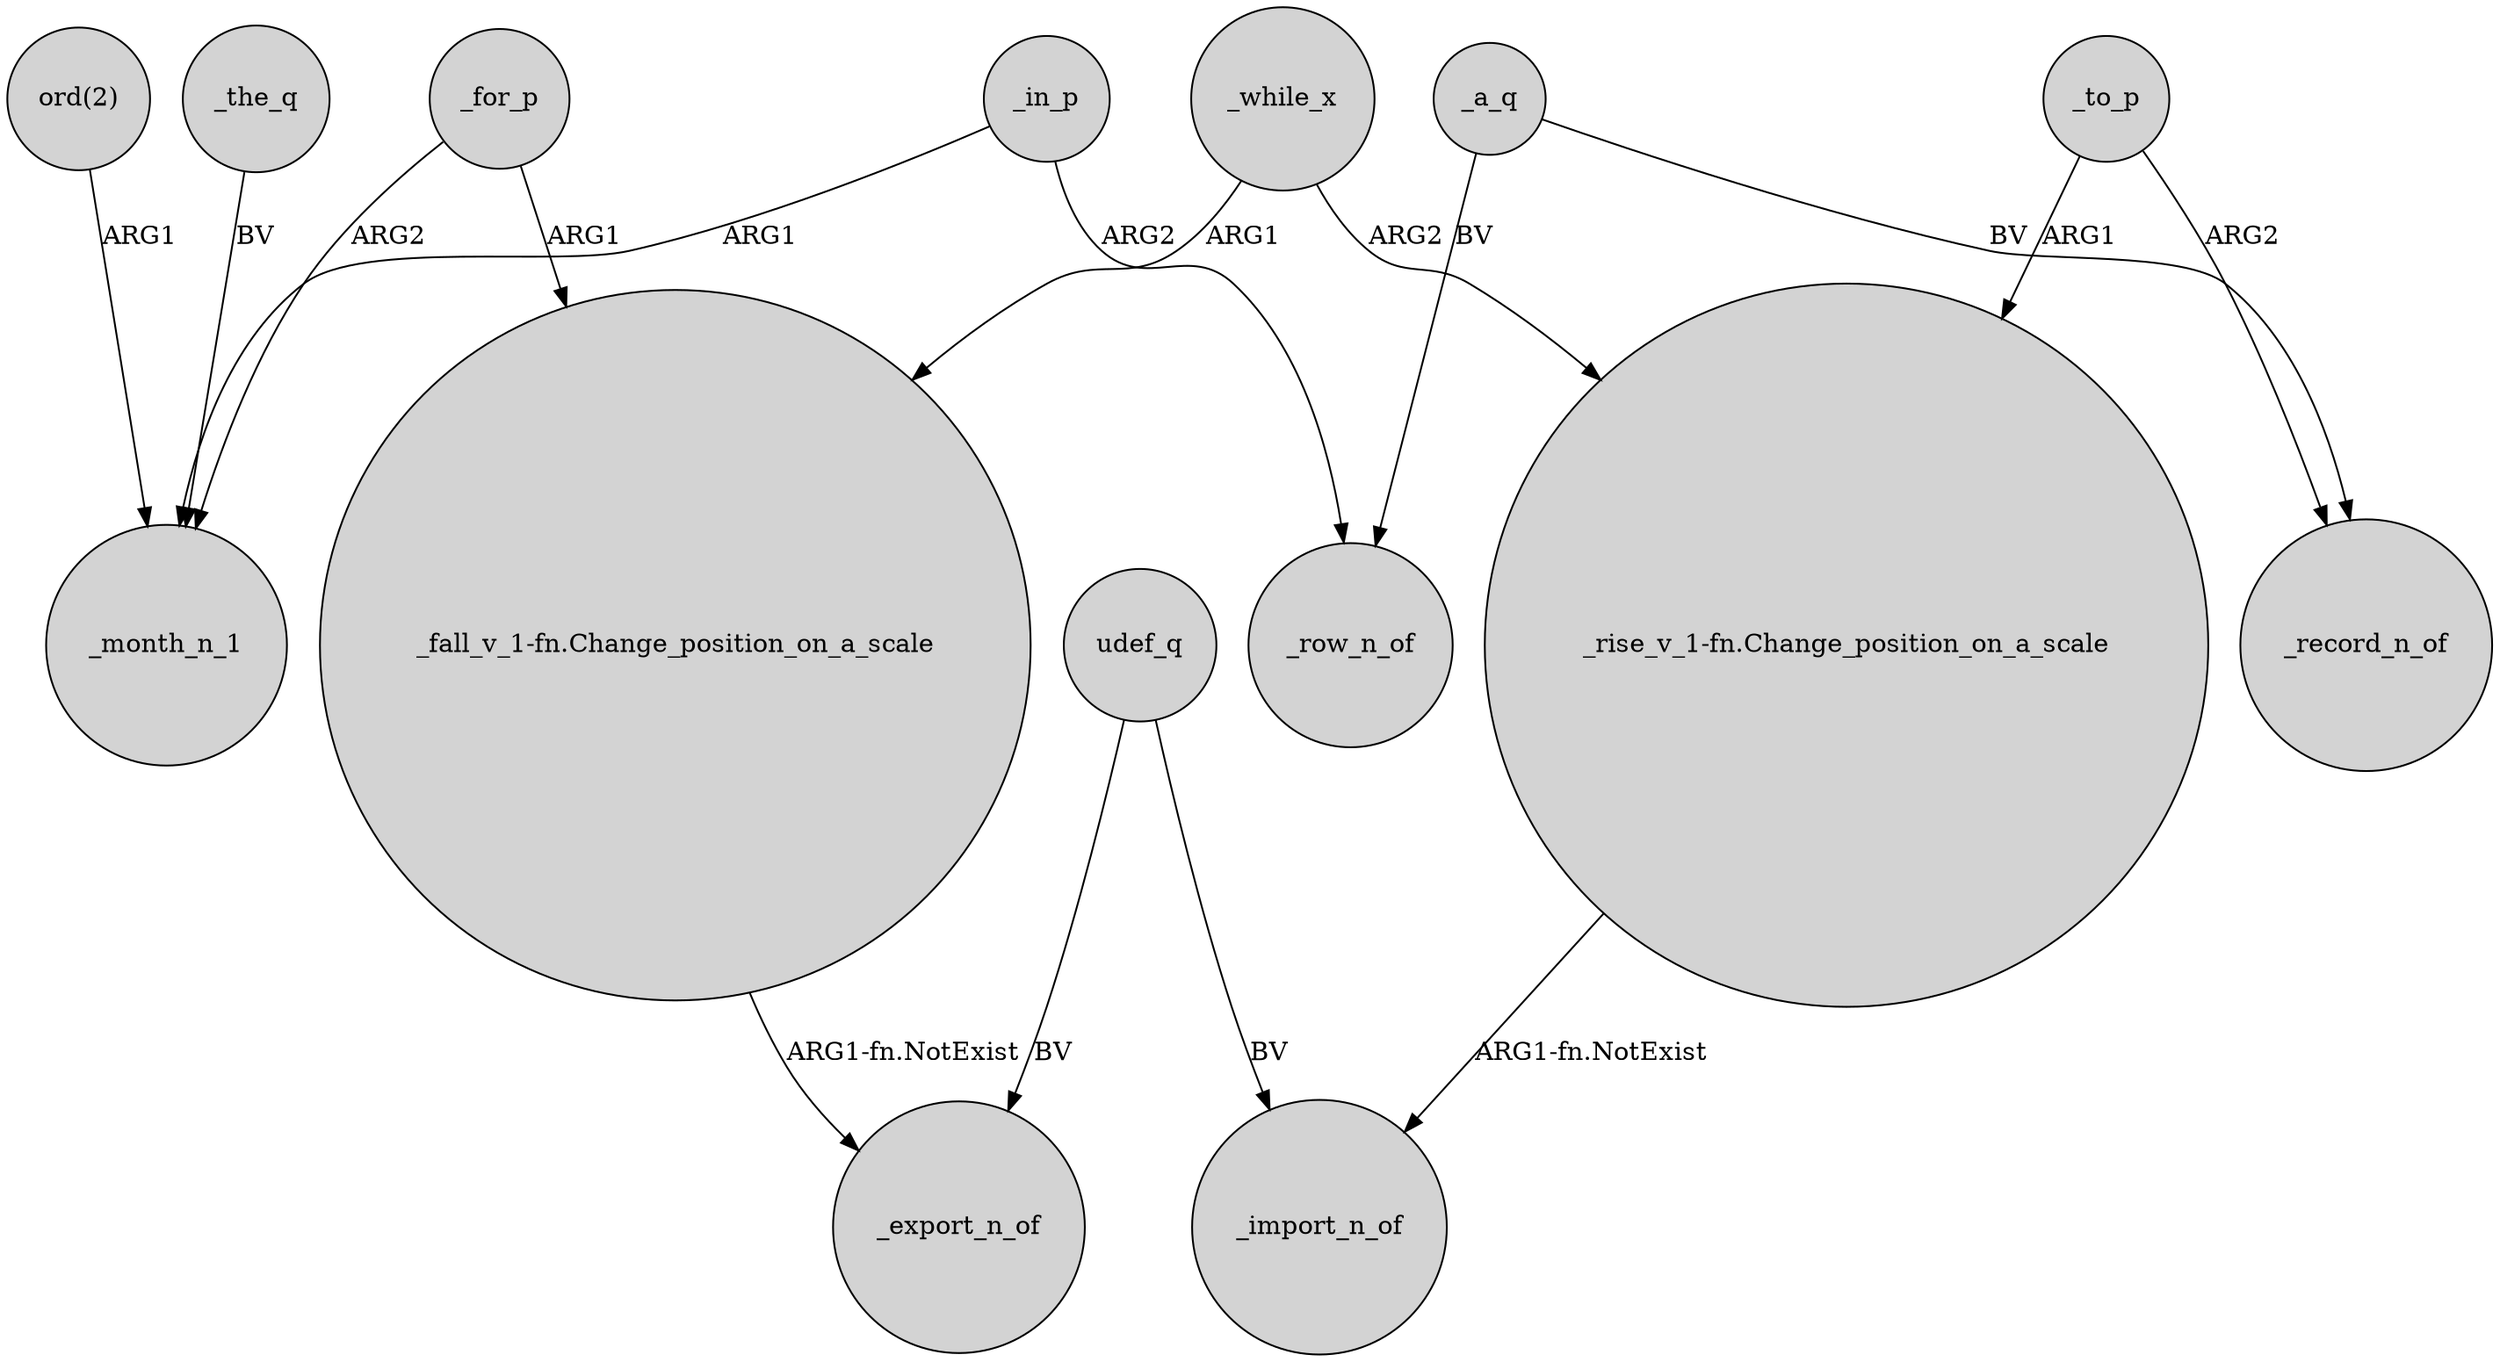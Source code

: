 digraph {
	node [shape=circle style=filled]
	_the_q -> _month_n_1 [label=BV]
	_for_p -> _month_n_1 [label=ARG2]
	"_fall_v_1-fn.Change_position_on_a_scale" -> _export_n_of [label="ARG1-fn.NotExist"]
	_a_q -> _row_n_of [label=BV]
	_while_x -> "_fall_v_1-fn.Change_position_on_a_scale" [label=ARG1]
	_to_p -> _record_n_of [label=ARG2]
	_in_p -> _row_n_of [label=ARG2]
	_for_p -> "_fall_v_1-fn.Change_position_on_a_scale" [label=ARG1]
	"_rise_v_1-fn.Change_position_on_a_scale" -> _import_n_of [label="ARG1-fn.NotExist"]
	_to_p -> "_rise_v_1-fn.Change_position_on_a_scale" [label=ARG1]
	_a_q -> _record_n_of [label=BV]
	_while_x -> "_rise_v_1-fn.Change_position_on_a_scale" [label=ARG2]
	udef_q -> _export_n_of [label=BV]
	"ord(2)" -> _month_n_1 [label=ARG1]
	udef_q -> _import_n_of [label=BV]
	_in_p -> _month_n_1 [label=ARG1]
}

